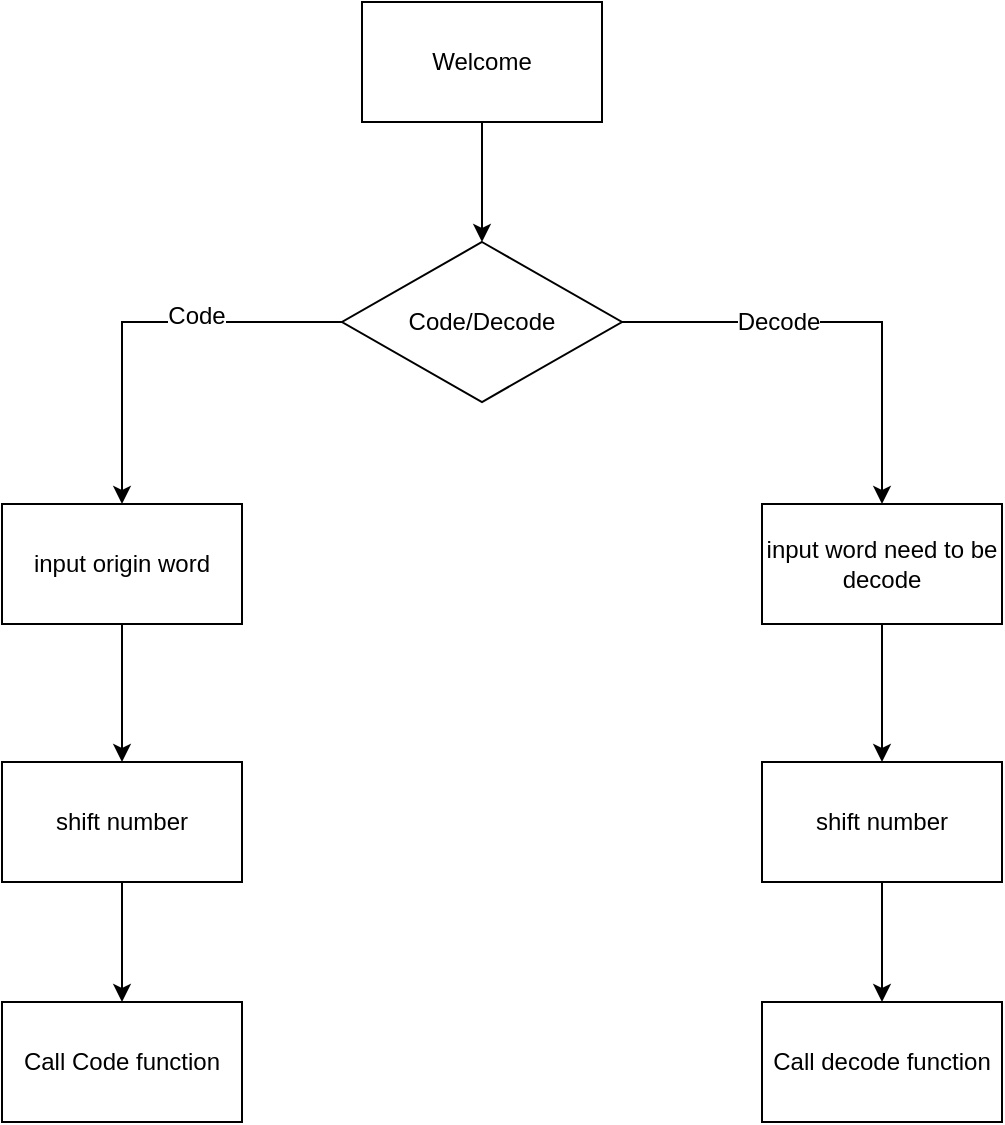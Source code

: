 <mxGraphModel dx="752" dy="562" grid="1" gridSize="10" guides="1" tooltips="1" connect="1" arrows="1" fold="1" page="1" pageScale="1" pageWidth="827" pageHeight="1169" background="#ffffff"><root><mxCell id="0"/><mxCell id="1" parent="0"/><mxCell id="4" style="edgeStyle=orthogonalEdgeStyle;rounded=0;html=1;jettySize=auto;orthogonalLoop=1;" edge="1" parent="1" source="2"><mxGeometry relative="1" as="geometry"><mxPoint x="330" y="220" as="targetPoint"/></mxGeometry></mxCell><mxCell id="2" value="Welcome" style="rounded=0;whiteSpace=wrap;html=1;" vertex="1" parent="1"><mxGeometry x="270" y="100" width="120" height="60" as="geometry"/></mxCell><mxCell id="7" style="edgeStyle=orthogonalEdgeStyle;rounded=0;html=1;jettySize=auto;orthogonalLoop=1;" edge="1" parent="1" source="5" target="6"><mxGeometry relative="1" as="geometry"/></mxCell><mxCell id="11" value="Code" style="text;html=1;resizable=0;points=[];align=center;verticalAlign=middle;labelBackgroundColor=#ffffff;" vertex="1" connectable="0" parent="7"><mxGeometry x="-0.268" y="-3" relative="1" as="geometry"><mxPoint as="offset"/></mxGeometry></mxCell><mxCell id="13" style="edgeStyle=orthogonalEdgeStyle;rounded=0;html=1;entryX=0.5;entryY=0;jettySize=auto;orthogonalLoop=1;" edge="1" parent="1" source="5" target="12"><mxGeometry relative="1" as="geometry"/></mxCell><mxCell id="20" value="D&lt;span style=&quot;letter-spacing: 0px&quot;&gt;ecode&lt;/span&gt;" style="text;html=1;resizable=0;points=[];align=center;verticalAlign=middle;labelBackgroundColor=#ffffff;" vertex="1" connectable="0" parent="13"><mxGeometry x="-0.299" relative="1" as="geometry"><mxPoint as="offset"/></mxGeometry></mxCell><mxCell id="5" value="Code/Decode" style="rhombus;whiteSpace=wrap;html=1;" vertex="1" parent="1"><mxGeometry x="260" y="220" width="140" height="80" as="geometry"/></mxCell><mxCell id="10" style="edgeStyle=orthogonalEdgeStyle;rounded=0;html=1;entryX=0.5;entryY=0;jettySize=auto;orthogonalLoop=1;" edge="1" parent="1" source="6" target="8"><mxGeometry relative="1" as="geometry"/></mxCell><mxCell id="6" value="input origin word" style="rounded=0;whiteSpace=wrap;html=1;" vertex="1" parent="1"><mxGeometry x="90" y="351" width="120" height="60" as="geometry"/></mxCell><mxCell id="15" style="edgeStyle=orthogonalEdgeStyle;rounded=0;html=1;jettySize=auto;orthogonalLoop=1;" edge="1" parent="1" source="8" target="14"><mxGeometry relative="1" as="geometry"/></mxCell><mxCell id="8" value="shift number" style="rounded=0;whiteSpace=wrap;html=1;" vertex="1" parent="1"><mxGeometry x="90" y="480" width="120" height="60" as="geometry"/></mxCell><mxCell id="18" style="edgeStyle=orthogonalEdgeStyle;rounded=0;html=1;jettySize=auto;orthogonalLoop=1;" edge="1" parent="1" source="12" target="16"><mxGeometry relative="1" as="geometry"/></mxCell><mxCell id="12" value="input word need to be decode" style="rounded=0;whiteSpace=wrap;html=1;" vertex="1" parent="1"><mxGeometry x="470" y="351" width="120" height="60" as="geometry"/></mxCell><mxCell id="14" value="Call Code function" style="rounded=0;whiteSpace=wrap;html=1;" vertex="1" parent="1"><mxGeometry x="90" y="600" width="120" height="60" as="geometry"/></mxCell><mxCell id="19" style="edgeStyle=orthogonalEdgeStyle;rounded=0;html=1;jettySize=auto;orthogonalLoop=1;" edge="1" parent="1" source="16" target="17"><mxGeometry relative="1" as="geometry"/></mxCell><mxCell id="16" value="shift number" style="rounded=0;whiteSpace=wrap;html=1;" vertex="1" parent="1"><mxGeometry x="470" y="480" width="120" height="60" as="geometry"/></mxCell><mxCell id="17" value="Call decode function" style="rounded=0;whiteSpace=wrap;html=1;" vertex="1" parent="1"><mxGeometry x="470" y="600" width="120" height="60" as="geometry"/></mxCell></root></mxGraphModel>